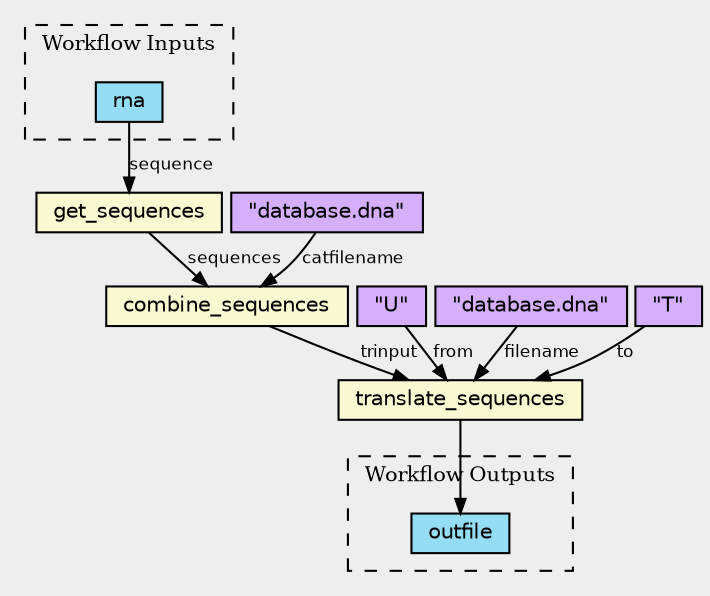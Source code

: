 digraph workflow {
  graph [
    bgcolor = "#eeeeee"
    color = "black"
    fontsize = "10"
    labeljust = "left"
    clusterrank = "local"
    ranksep = "0.22"
    nodesep = "0.05"
  ]
  node [
    fontname = "Helvetica"
    fontsize = "10"
    fontcolor = "black"
    shape = "record"
    height = "0"
    width = "0"
    color = "black"
    fillcolor = "lightgoldenrodyellow"
    style = "filled"
  ];
  edge [
    fontname="Helvetica"
    fontsize="8"
    fontcolor="black"
    color="black"
    arrowsize="0.7"
  ];
  subgraph cluster_inputs {
    rank = "same";
    style = "dashed";
    label = "Workflow Inputs";
    "rna" [fillcolor="#94DDF4",label="rna"];
  }
  subgraph cluster_outputs {
    rank = "same";
    style = "dashed";
    label = "Workflow Outputs";
    "outfile" [fillcolor="#94DDF4",label="outfile"];
  }
  "get_sequences" [label="get_sequences"];
  "combine_sequences" [label="combine_sequences"];
  "translate_sequences" [label="translate_sequences"];
  "rna" -> "get_sequences" [label="sequence"];
  "default1" -> "combine_sequences" [label="catfilename"];
  "default1" [label="\"database.dna\"", fillcolor="#D5AEFC"];
  "get_sequences" -> "combine_sequences" [label="sequences"];
  "default2" -> "translate_sequences" [label="from"];
  "default2" [label="\"U\"", fillcolor="#D5AEFC"];
  "default3" -> "translate_sequences" [label="filename"];
  "default3" [label="\"database.dna\"", fillcolor="#D5AEFC"];
  "combine_sequences" -> "translate_sequences" [label="trinput"];
  "default4" -> "translate_sequences" [label="to"];
  "default4" [label="\"T\"", fillcolor="#D5AEFC"];
  "translate_sequences" -> "outfile";
}
